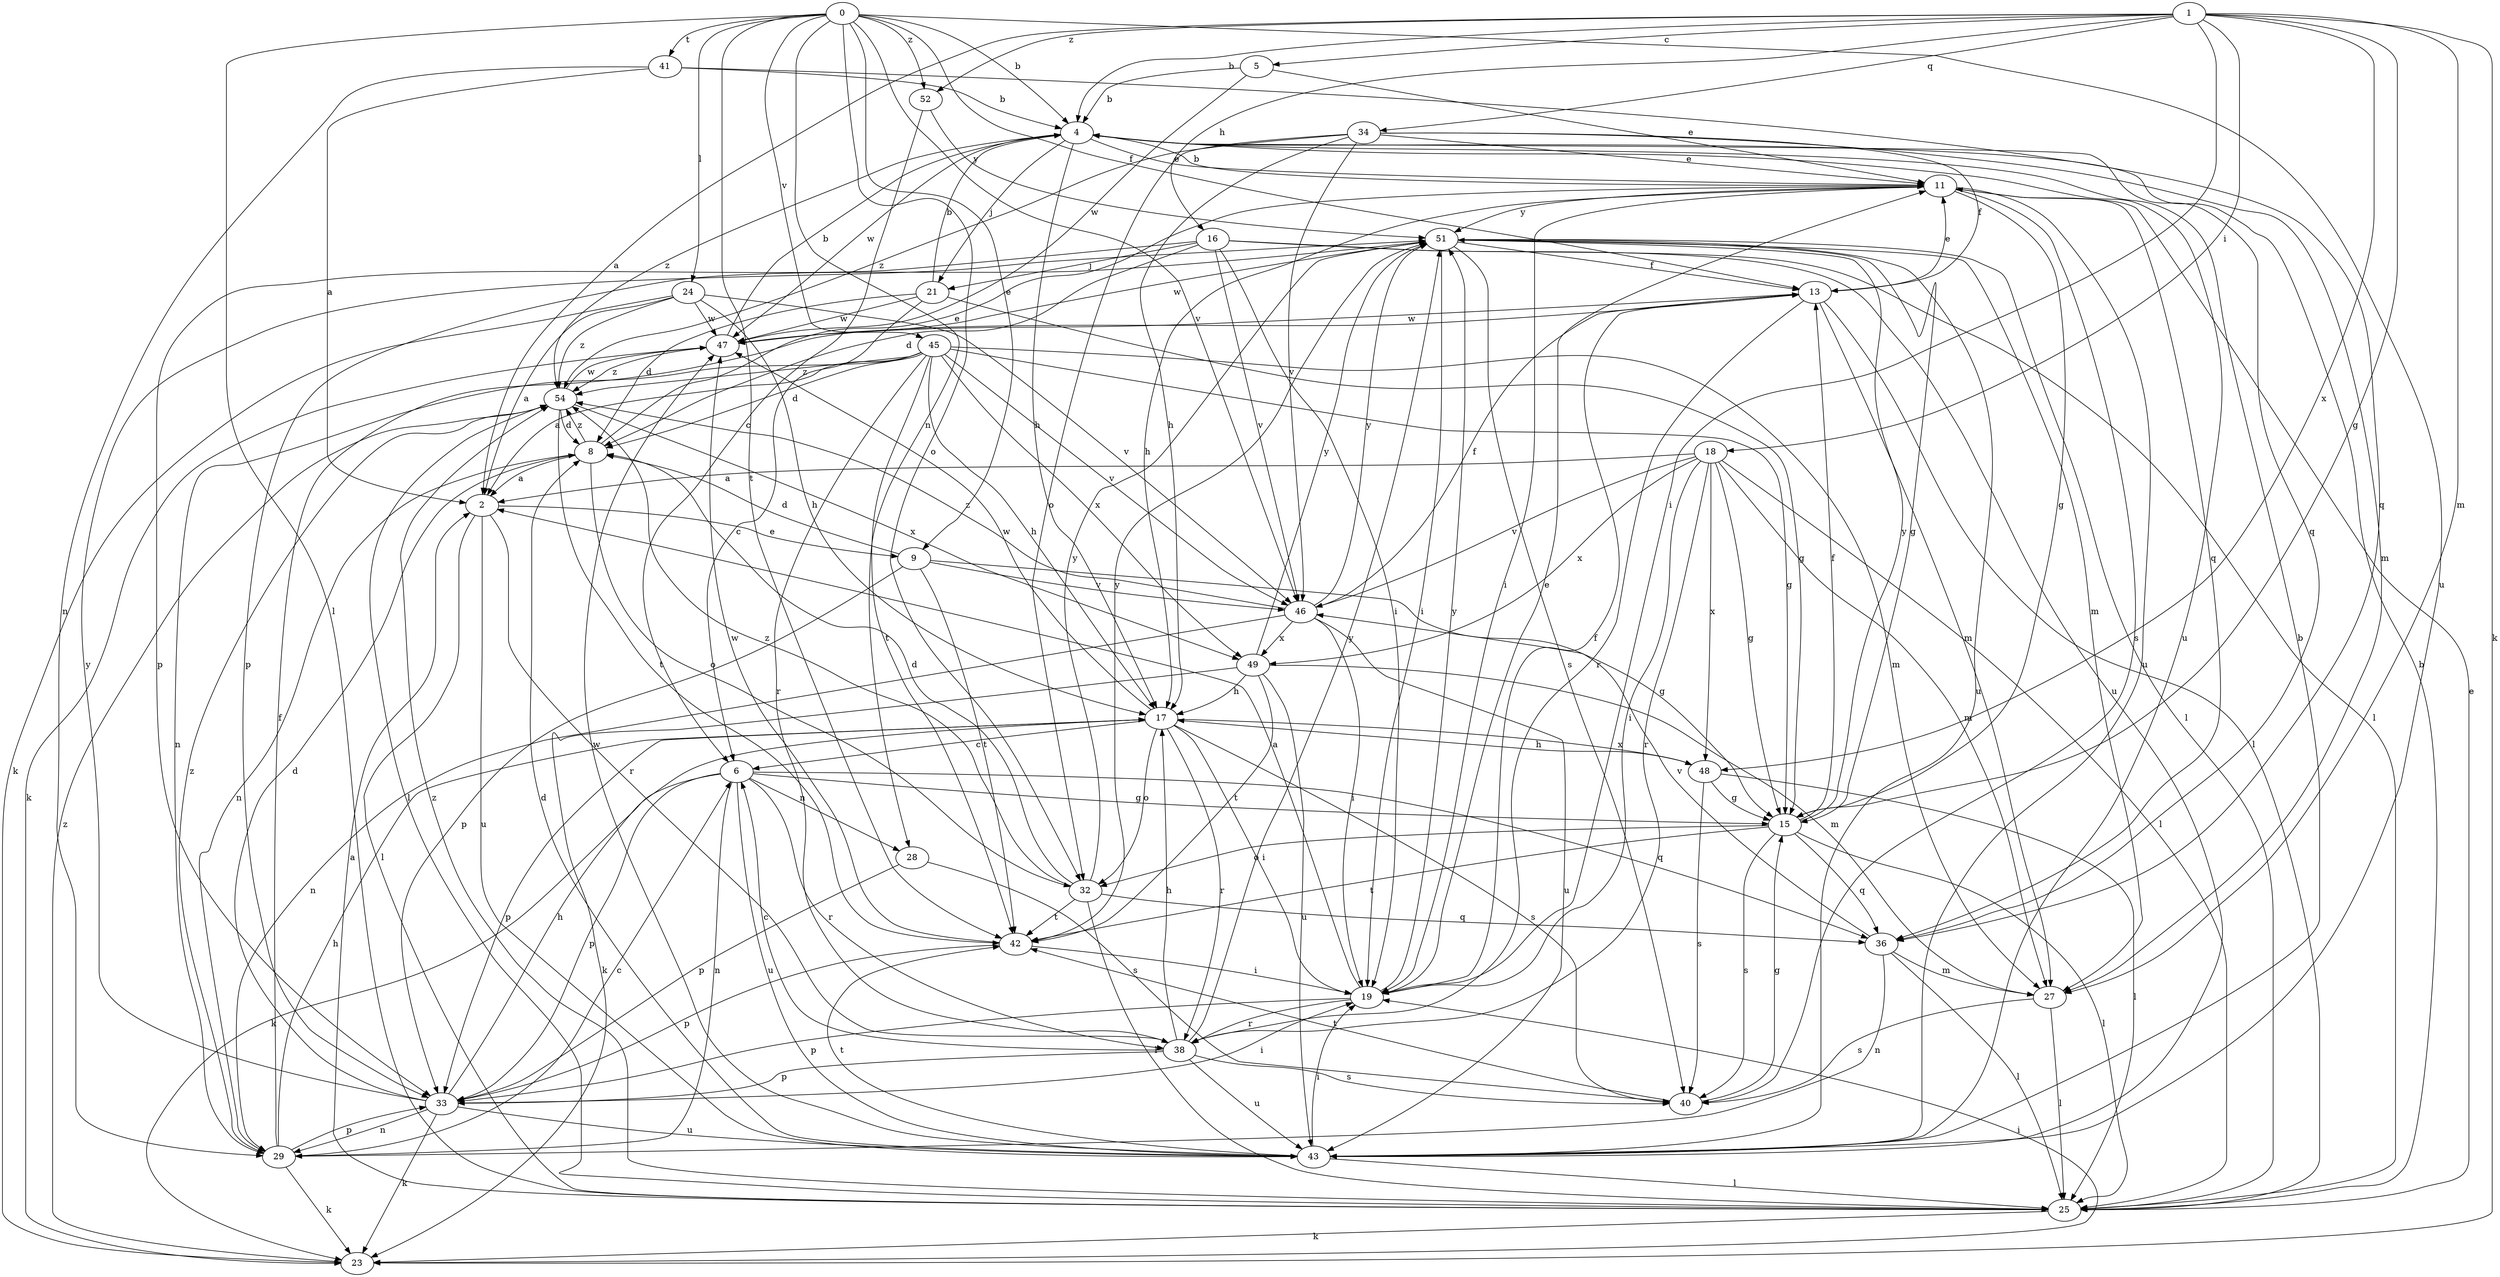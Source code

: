 strict digraph  {
0;
1;
2;
4;
5;
6;
8;
9;
11;
13;
15;
16;
17;
18;
19;
21;
23;
24;
25;
27;
28;
29;
32;
33;
34;
36;
38;
40;
41;
42;
43;
45;
46;
47;
48;
49;
51;
52;
54;
0 -> 4  [label=b];
0 -> 9  [label=e];
0 -> 13  [label=f];
0 -> 24  [label=l];
0 -> 25  [label=l];
0 -> 28  [label=n];
0 -> 32  [label=o];
0 -> 41  [label=t];
0 -> 42  [label=t];
0 -> 43  [label=u];
0 -> 45  [label=v];
0 -> 46  [label=v];
0 -> 52  [label=z];
1 -> 2  [label=a];
1 -> 4  [label=b];
1 -> 5  [label=c];
1 -> 15  [label=g];
1 -> 16  [label=h];
1 -> 18  [label=i];
1 -> 19  [label=i];
1 -> 23  [label=k];
1 -> 27  [label=m];
1 -> 34  [label=q];
1 -> 48  [label=x];
1 -> 52  [label=z];
2 -> 9  [label=e];
2 -> 25  [label=l];
2 -> 38  [label=r];
2 -> 43  [label=u];
4 -> 11  [label=e];
4 -> 17  [label=h];
4 -> 21  [label=j];
4 -> 36  [label=q];
4 -> 43  [label=u];
4 -> 47  [label=w];
4 -> 54  [label=z];
5 -> 4  [label=b];
5 -> 11  [label=e];
5 -> 47  [label=w];
6 -> 15  [label=g];
6 -> 23  [label=k];
6 -> 28  [label=n];
6 -> 29  [label=n];
6 -> 33  [label=p];
6 -> 36  [label=q];
6 -> 38  [label=r];
6 -> 43  [label=u];
8 -> 2  [label=a];
8 -> 11  [label=e];
8 -> 29  [label=n];
8 -> 32  [label=o];
8 -> 54  [label=z];
9 -> 8  [label=d];
9 -> 15  [label=g];
9 -> 33  [label=p];
9 -> 42  [label=t];
9 -> 46  [label=v];
11 -> 4  [label=b];
11 -> 15  [label=g];
11 -> 17  [label=h];
11 -> 19  [label=i];
11 -> 36  [label=q];
11 -> 40  [label=s];
11 -> 43  [label=u];
11 -> 51  [label=y];
13 -> 11  [label=e];
13 -> 25  [label=l];
13 -> 27  [label=m];
13 -> 38  [label=r];
13 -> 47  [label=w];
15 -> 13  [label=f];
15 -> 25  [label=l];
15 -> 32  [label=o];
15 -> 36  [label=q];
15 -> 40  [label=s];
15 -> 42  [label=t];
15 -> 51  [label=y];
16 -> 8  [label=d];
16 -> 19  [label=i];
16 -> 21  [label=j];
16 -> 25  [label=l];
16 -> 33  [label=p];
16 -> 43  [label=u];
16 -> 46  [label=v];
17 -> 6  [label=c];
17 -> 19  [label=i];
17 -> 32  [label=o];
17 -> 33  [label=p];
17 -> 38  [label=r];
17 -> 40  [label=s];
17 -> 47  [label=w];
17 -> 48  [label=x];
18 -> 2  [label=a];
18 -> 15  [label=g];
18 -> 19  [label=i];
18 -> 25  [label=l];
18 -> 27  [label=m];
18 -> 38  [label=r];
18 -> 46  [label=v];
18 -> 48  [label=x];
18 -> 49  [label=x];
19 -> 2  [label=a];
19 -> 11  [label=e];
19 -> 13  [label=f];
19 -> 33  [label=p];
19 -> 38  [label=r];
19 -> 51  [label=y];
21 -> 4  [label=b];
21 -> 6  [label=c];
21 -> 8  [label=d];
21 -> 15  [label=g];
21 -> 47  [label=w];
23 -> 19  [label=i];
23 -> 54  [label=z];
24 -> 2  [label=a];
24 -> 17  [label=h];
24 -> 23  [label=k];
24 -> 46  [label=v];
24 -> 47  [label=w];
24 -> 54  [label=z];
25 -> 2  [label=a];
25 -> 4  [label=b];
25 -> 11  [label=e];
25 -> 23  [label=k];
25 -> 54  [label=z];
27 -> 25  [label=l];
27 -> 40  [label=s];
28 -> 33  [label=p];
28 -> 40  [label=s];
29 -> 6  [label=c];
29 -> 13  [label=f];
29 -> 17  [label=h];
29 -> 23  [label=k];
29 -> 33  [label=p];
29 -> 54  [label=z];
32 -> 8  [label=d];
32 -> 25  [label=l];
32 -> 36  [label=q];
32 -> 42  [label=t];
32 -> 51  [label=y];
32 -> 54  [label=z];
33 -> 8  [label=d];
33 -> 17  [label=h];
33 -> 19  [label=i];
33 -> 23  [label=k];
33 -> 29  [label=n];
33 -> 43  [label=u];
33 -> 51  [label=y];
34 -> 11  [label=e];
34 -> 13  [label=f];
34 -> 17  [label=h];
34 -> 27  [label=m];
34 -> 32  [label=o];
34 -> 46  [label=v];
34 -> 54  [label=z];
36 -> 25  [label=l];
36 -> 27  [label=m];
36 -> 29  [label=n];
36 -> 46  [label=v];
38 -> 6  [label=c];
38 -> 17  [label=h];
38 -> 33  [label=p];
38 -> 40  [label=s];
38 -> 43  [label=u];
38 -> 51  [label=y];
40 -> 15  [label=g];
40 -> 42  [label=t];
41 -> 2  [label=a];
41 -> 4  [label=b];
41 -> 29  [label=n];
41 -> 36  [label=q];
42 -> 19  [label=i];
42 -> 33  [label=p];
42 -> 47  [label=w];
42 -> 51  [label=y];
43 -> 4  [label=b];
43 -> 8  [label=d];
43 -> 19  [label=i];
43 -> 25  [label=l];
43 -> 42  [label=t];
43 -> 47  [label=w];
45 -> 2  [label=a];
45 -> 8  [label=d];
45 -> 15  [label=g];
45 -> 17  [label=h];
45 -> 27  [label=m];
45 -> 29  [label=n];
45 -> 38  [label=r];
45 -> 42  [label=t];
45 -> 46  [label=v];
45 -> 49  [label=x];
45 -> 54  [label=z];
46 -> 13  [label=f];
46 -> 19  [label=i];
46 -> 29  [label=n];
46 -> 43  [label=u];
46 -> 49  [label=x];
46 -> 51  [label=y];
46 -> 54  [label=z];
47 -> 4  [label=b];
47 -> 23  [label=k];
47 -> 54  [label=z];
48 -> 15  [label=g];
48 -> 17  [label=h];
48 -> 25  [label=l];
48 -> 40  [label=s];
49 -> 17  [label=h];
49 -> 23  [label=k];
49 -> 27  [label=m];
49 -> 42  [label=t];
49 -> 43  [label=u];
49 -> 51  [label=y];
51 -> 13  [label=f];
51 -> 15  [label=g];
51 -> 19  [label=i];
51 -> 25  [label=l];
51 -> 27  [label=m];
51 -> 33  [label=p];
51 -> 40  [label=s];
51 -> 43  [label=u];
51 -> 47  [label=w];
52 -> 6  [label=c];
52 -> 51  [label=y];
54 -> 8  [label=d];
54 -> 25  [label=l];
54 -> 42  [label=t];
54 -> 47  [label=w];
54 -> 49  [label=x];
}
